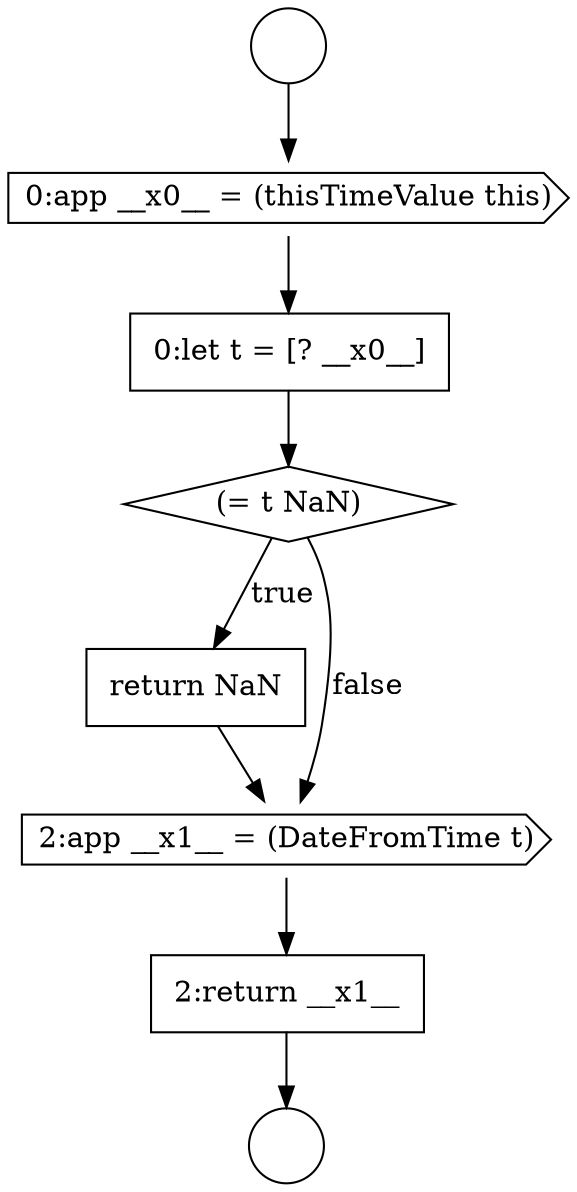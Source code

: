 digraph {
  node13361 [shape=circle label=" " color="black" fillcolor="white" style=filled]
  node13360 [shape=circle label=" " color="black" fillcolor="white" style=filled]
  node13365 [shape=none, margin=0, label=<<font color="black">
    <table border="0" cellborder="1" cellspacing="0" cellpadding="10">
      <tr><td align="left">return NaN</td></tr>
    </table>
  </font>> color="black" fillcolor="white" style=filled]
  node13362 [shape=cds, label=<<font color="black">0:app __x0__ = (thisTimeValue this)</font>> color="black" fillcolor="white" style=filled]
  node13366 [shape=cds, label=<<font color="black">2:app __x1__ = (DateFromTime t)</font>> color="black" fillcolor="white" style=filled]
  node13363 [shape=none, margin=0, label=<<font color="black">
    <table border="0" cellborder="1" cellspacing="0" cellpadding="10">
      <tr><td align="left">0:let t = [? __x0__]</td></tr>
    </table>
  </font>> color="black" fillcolor="white" style=filled]
  node13367 [shape=none, margin=0, label=<<font color="black">
    <table border="0" cellborder="1" cellspacing="0" cellpadding="10">
      <tr><td align="left">2:return __x1__</td></tr>
    </table>
  </font>> color="black" fillcolor="white" style=filled]
  node13364 [shape=diamond, label=<<font color="black">(= t NaN)</font>> color="black" fillcolor="white" style=filled]
  node13360 -> node13362 [ color="black"]
  node13364 -> node13365 [label=<<font color="black">true</font>> color="black"]
  node13364 -> node13366 [label=<<font color="black">false</font>> color="black"]
  node13362 -> node13363 [ color="black"]
  node13363 -> node13364 [ color="black"]
  node13367 -> node13361 [ color="black"]
  node13365 -> node13366 [ color="black"]
  node13366 -> node13367 [ color="black"]
}
